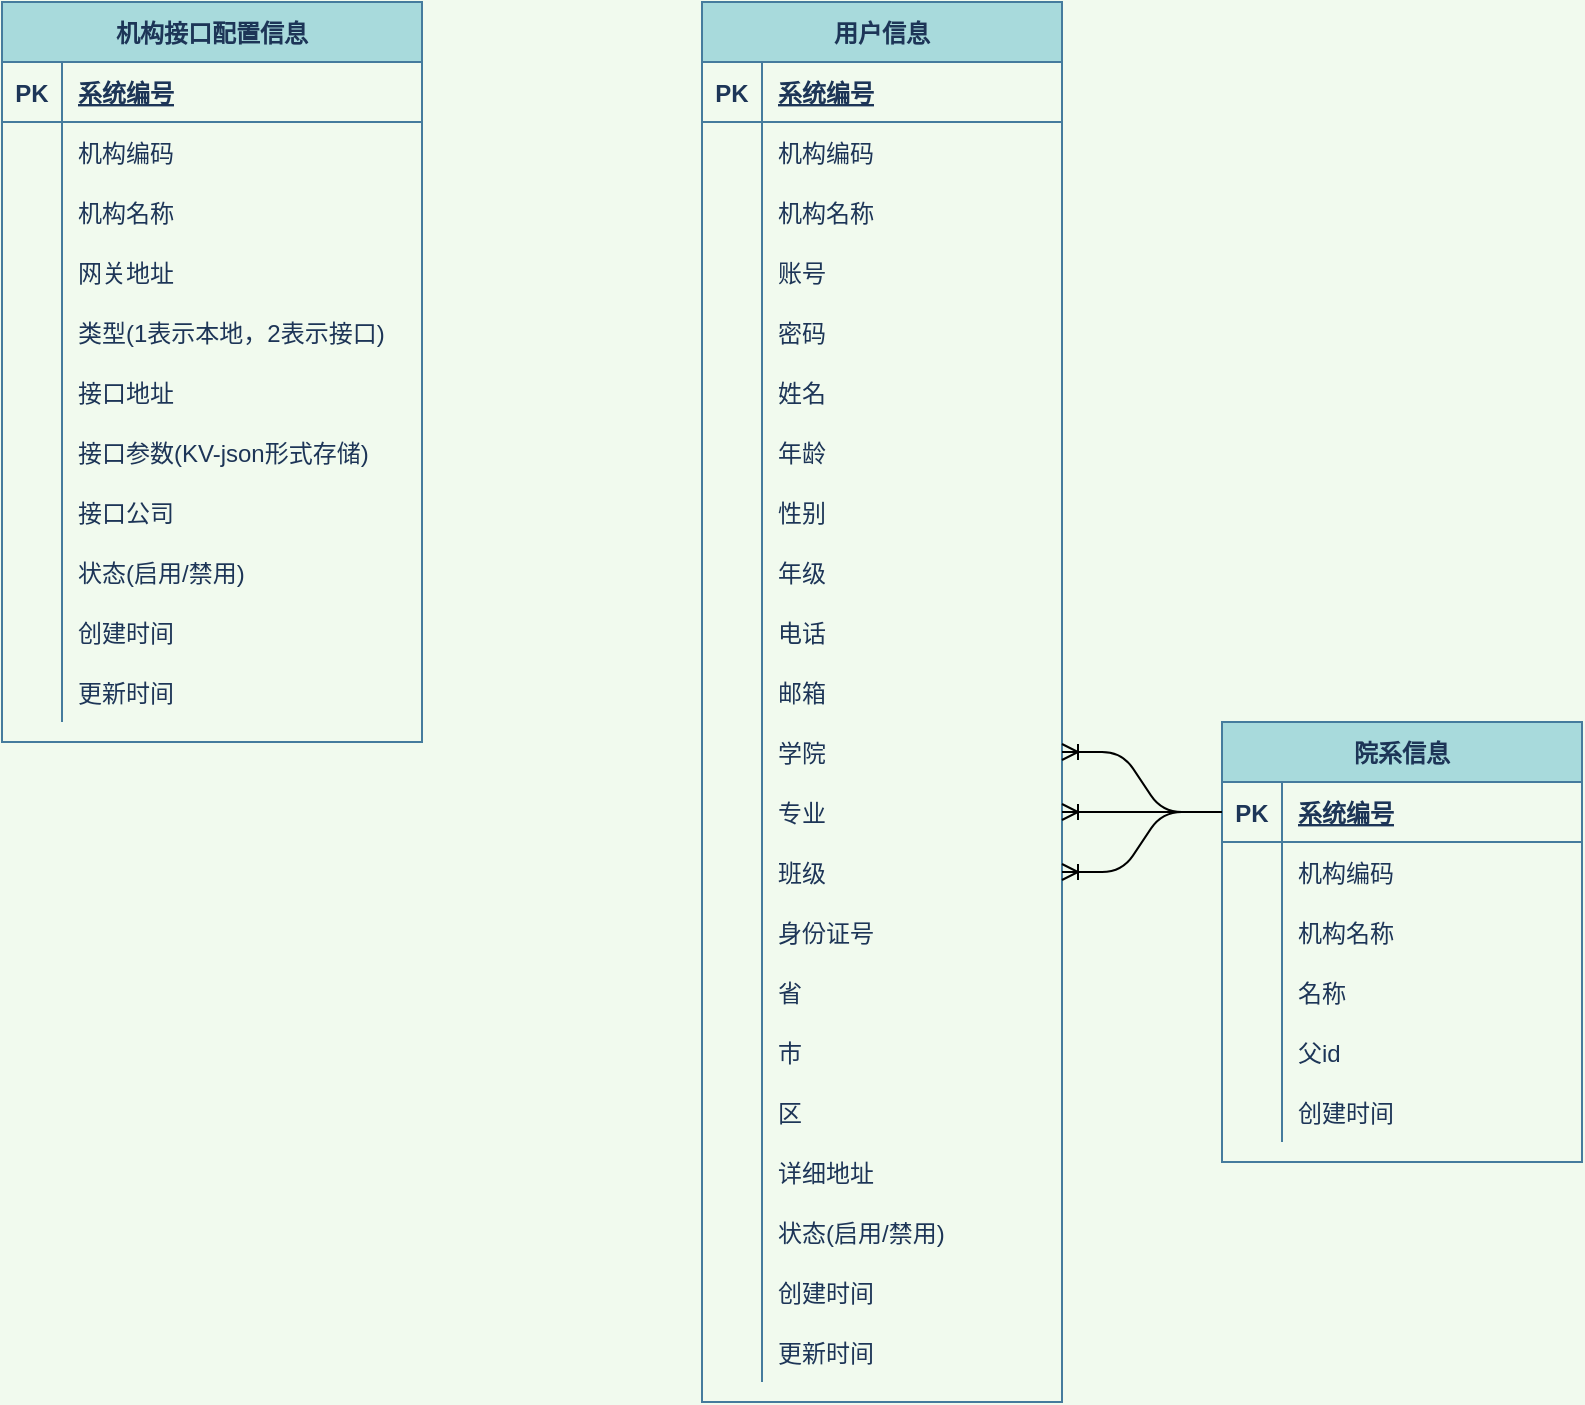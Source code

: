 <mxfile version="14.9.6" type="device"><diagram id="OzmGwdcdgqyYwZ8lBVjr" name="第 1 页"><mxGraphModel dx="1038" dy="607" grid="1" gridSize="10" guides="1" tooltips="1" connect="1" arrows="1" fold="1" page="1" pageScale="1" pageWidth="1169" pageHeight="1654" background="#F1FAEE" math="0" shadow="0"><root><mxCell id="0"/><mxCell id="1" parent="0"/><mxCell id="Kd8QJbTytY3tad-w9qJN-1" value="机构接口配置信息" style="shape=table;startSize=30;container=1;collapsible=1;childLayout=tableLayout;fixedRows=1;rowLines=0;fontStyle=1;align=center;resizeLast=1;fillColor=#A8DADC;strokeColor=#457B9D;fontColor=#1D3557;" parent="1" vertex="1"><mxGeometry x="90" y="90" width="210" height="370" as="geometry"/></mxCell><mxCell id="Kd8QJbTytY3tad-w9qJN-2" value="" style="shape=partialRectangle;collapsible=0;dropTarget=0;pointerEvents=0;fillColor=none;top=0;left=0;bottom=1;right=0;points=[[0,0.5],[1,0.5]];portConstraint=eastwest;strokeColor=#457B9D;fontColor=#1D3557;" parent="Kd8QJbTytY3tad-w9qJN-1" vertex="1"><mxGeometry y="30" width="210" height="30" as="geometry"/></mxCell><mxCell id="Kd8QJbTytY3tad-w9qJN-3" value="PK" style="shape=partialRectangle;connectable=0;fillColor=none;top=0;left=0;bottom=0;right=0;fontStyle=1;overflow=hidden;strokeColor=#457B9D;fontColor=#1D3557;" parent="Kd8QJbTytY3tad-w9qJN-2" vertex="1"><mxGeometry width="30" height="30" as="geometry"/></mxCell><mxCell id="Kd8QJbTytY3tad-w9qJN-4" value="系统编号" style="shape=partialRectangle;connectable=0;fillColor=none;top=0;left=0;bottom=0;right=0;align=left;spacingLeft=6;fontStyle=5;overflow=hidden;strokeColor=#457B9D;fontColor=#1D3557;" parent="Kd8QJbTytY3tad-w9qJN-2" vertex="1"><mxGeometry x="30" width="180" height="30" as="geometry"/></mxCell><mxCell id="Kd8QJbTytY3tad-w9qJN-5" value="" style="shape=partialRectangle;collapsible=0;dropTarget=0;pointerEvents=0;fillColor=none;top=0;left=0;bottom=0;right=0;points=[[0,0.5],[1,0.5]];portConstraint=eastwest;strokeColor=#457B9D;fontColor=#1D3557;" parent="Kd8QJbTytY3tad-w9qJN-1" vertex="1"><mxGeometry y="60" width="210" height="30" as="geometry"/></mxCell><mxCell id="Kd8QJbTytY3tad-w9qJN-6" value="" style="shape=partialRectangle;connectable=0;fillColor=none;top=0;left=0;bottom=0;right=0;editable=1;overflow=hidden;strokeColor=#457B9D;fontColor=#1D3557;" parent="Kd8QJbTytY3tad-w9qJN-5" vertex="1"><mxGeometry width="30" height="30" as="geometry"/></mxCell><mxCell id="Kd8QJbTytY3tad-w9qJN-7" value="机构编码" style="shape=partialRectangle;connectable=0;fillColor=none;top=0;left=0;bottom=0;right=0;align=left;spacingLeft=6;overflow=hidden;strokeColor=#457B9D;fontColor=#1D3557;" parent="Kd8QJbTytY3tad-w9qJN-5" vertex="1"><mxGeometry x="30" width="180" height="30" as="geometry"/></mxCell><mxCell id="Kd8QJbTytY3tad-w9qJN-8" value="" style="shape=partialRectangle;collapsible=0;dropTarget=0;pointerEvents=0;fillColor=none;top=0;left=0;bottom=0;right=0;points=[[0,0.5],[1,0.5]];portConstraint=eastwest;strokeColor=#457B9D;fontColor=#1D3557;" parent="Kd8QJbTytY3tad-w9qJN-1" vertex="1"><mxGeometry y="90" width="210" height="30" as="geometry"/></mxCell><mxCell id="Kd8QJbTytY3tad-w9qJN-9" value="" style="shape=partialRectangle;connectable=0;fillColor=none;top=0;left=0;bottom=0;right=0;editable=1;overflow=hidden;strokeColor=#457B9D;fontColor=#1D3557;" parent="Kd8QJbTytY3tad-w9qJN-8" vertex="1"><mxGeometry width="30" height="30" as="geometry"/></mxCell><mxCell id="Kd8QJbTytY3tad-w9qJN-10" value="机构名称" style="shape=partialRectangle;connectable=0;fillColor=none;top=0;left=0;bottom=0;right=0;align=left;spacingLeft=6;overflow=hidden;strokeColor=#457B9D;fontColor=#1D3557;" parent="Kd8QJbTytY3tad-w9qJN-8" vertex="1"><mxGeometry x="30" width="180" height="30" as="geometry"/></mxCell><mxCell id="Kd8QJbTytY3tad-w9qJN-11" value="" style="shape=partialRectangle;collapsible=0;dropTarget=0;pointerEvents=0;fillColor=none;top=0;left=0;bottom=0;right=0;points=[[0,0.5],[1,0.5]];portConstraint=eastwest;strokeColor=#457B9D;fontColor=#1D3557;" parent="Kd8QJbTytY3tad-w9qJN-1" vertex="1"><mxGeometry y="120" width="210" height="30" as="geometry"/></mxCell><mxCell id="Kd8QJbTytY3tad-w9qJN-12" value="" style="shape=partialRectangle;connectable=0;fillColor=none;top=0;left=0;bottom=0;right=0;editable=1;overflow=hidden;strokeColor=#457B9D;fontColor=#1D3557;" parent="Kd8QJbTytY3tad-w9qJN-11" vertex="1"><mxGeometry width="30" height="30" as="geometry"/></mxCell><mxCell id="Kd8QJbTytY3tad-w9qJN-13" value="网关地址" style="shape=partialRectangle;connectable=0;fillColor=none;top=0;left=0;bottom=0;right=0;align=left;spacingLeft=6;overflow=hidden;strokeColor=#457B9D;fontColor=#1D3557;" parent="Kd8QJbTytY3tad-w9qJN-11" vertex="1"><mxGeometry x="30" width="180" height="30" as="geometry"/></mxCell><mxCell id="j4gTVu1brAbMAGBxrQ6Y-1" style="shape=partialRectangle;collapsible=0;dropTarget=0;pointerEvents=0;fillColor=none;top=0;left=0;bottom=0;right=0;points=[[0,0.5],[1,0.5]];portConstraint=eastwest;strokeColor=#457B9D;fontColor=#1D3557;" parent="Kd8QJbTytY3tad-w9qJN-1" vertex="1"><mxGeometry y="150" width="210" height="30" as="geometry"/></mxCell><mxCell id="j4gTVu1brAbMAGBxrQ6Y-2" style="shape=partialRectangle;connectable=0;fillColor=none;top=0;left=0;bottom=0;right=0;editable=1;overflow=hidden;strokeColor=#457B9D;fontColor=#1D3557;" parent="j4gTVu1brAbMAGBxrQ6Y-1" vertex="1"><mxGeometry width="30" height="30" as="geometry"/></mxCell><mxCell id="j4gTVu1brAbMAGBxrQ6Y-3" value="类型(1表示本地，2表示接口)" style="shape=partialRectangle;connectable=0;fillColor=none;top=0;left=0;bottom=0;right=0;align=left;spacingLeft=6;overflow=hidden;strokeColor=#457B9D;fontColor=#1D3557;" parent="j4gTVu1brAbMAGBxrQ6Y-1" vertex="1"><mxGeometry x="30" width="180" height="30" as="geometry"/></mxCell><mxCell id="Kd8QJbTytY3tad-w9qJN-27" style="shape=partialRectangle;collapsible=0;dropTarget=0;pointerEvents=0;fillColor=none;top=0;left=0;bottom=0;right=0;points=[[0,0.5],[1,0.5]];portConstraint=eastwest;strokeColor=#457B9D;fontColor=#1D3557;" parent="Kd8QJbTytY3tad-w9qJN-1" vertex="1"><mxGeometry y="180" width="210" height="30" as="geometry"/></mxCell><mxCell id="Kd8QJbTytY3tad-w9qJN-28" style="shape=partialRectangle;connectable=0;fillColor=none;top=0;left=0;bottom=0;right=0;editable=1;overflow=hidden;strokeColor=#457B9D;fontColor=#1D3557;" parent="Kd8QJbTytY3tad-w9qJN-27" vertex="1"><mxGeometry width="30" height="30" as="geometry"/></mxCell><mxCell id="Kd8QJbTytY3tad-w9qJN-29" value="接口地址" style="shape=partialRectangle;connectable=0;fillColor=none;top=0;left=0;bottom=0;right=0;align=left;spacingLeft=6;overflow=hidden;strokeColor=#457B9D;fontColor=#1D3557;" parent="Kd8QJbTytY3tad-w9qJN-27" vertex="1"><mxGeometry x="30" width="180" height="30" as="geometry"/></mxCell><mxCell id="Kd8QJbTytY3tad-w9qJN-30" style="shape=partialRectangle;collapsible=0;dropTarget=0;pointerEvents=0;fillColor=none;top=0;left=0;bottom=0;right=0;points=[[0,0.5],[1,0.5]];portConstraint=eastwest;strokeColor=#457B9D;fontColor=#1D3557;" parent="Kd8QJbTytY3tad-w9qJN-1" vertex="1"><mxGeometry y="210" width="210" height="30" as="geometry"/></mxCell><mxCell id="Kd8QJbTytY3tad-w9qJN-31" style="shape=partialRectangle;connectable=0;fillColor=none;top=0;left=0;bottom=0;right=0;editable=1;overflow=hidden;strokeColor=#457B9D;fontColor=#1D3557;" parent="Kd8QJbTytY3tad-w9qJN-30" vertex="1"><mxGeometry width="30" height="30" as="geometry"/></mxCell><mxCell id="Kd8QJbTytY3tad-w9qJN-32" value="接口参数(KV-json形式存储)" style="shape=partialRectangle;connectable=0;fillColor=none;top=0;left=0;bottom=0;right=0;align=left;spacingLeft=6;overflow=hidden;strokeColor=#457B9D;fontColor=#1D3557;" parent="Kd8QJbTytY3tad-w9qJN-30" vertex="1"><mxGeometry x="30" width="180" height="30" as="geometry"/></mxCell><mxCell id="Kd8QJbTytY3tad-w9qJN-33" style="shape=partialRectangle;collapsible=0;dropTarget=0;pointerEvents=0;fillColor=none;top=0;left=0;bottom=0;right=0;points=[[0,0.5],[1,0.5]];portConstraint=eastwest;strokeColor=#457B9D;fontColor=#1D3557;" parent="Kd8QJbTytY3tad-w9qJN-1" vertex="1"><mxGeometry y="240" width="210" height="30" as="geometry"/></mxCell><mxCell id="Kd8QJbTytY3tad-w9qJN-34" style="shape=partialRectangle;connectable=0;fillColor=none;top=0;left=0;bottom=0;right=0;editable=1;overflow=hidden;strokeColor=#457B9D;fontColor=#1D3557;" parent="Kd8QJbTytY3tad-w9qJN-33" vertex="1"><mxGeometry width="30" height="30" as="geometry"/></mxCell><mxCell id="Kd8QJbTytY3tad-w9qJN-35" value="接口公司" style="shape=partialRectangle;connectable=0;fillColor=none;top=0;left=0;bottom=0;right=0;align=left;spacingLeft=6;overflow=hidden;strokeColor=#457B9D;fontColor=#1D3557;" parent="Kd8QJbTytY3tad-w9qJN-33" vertex="1"><mxGeometry x="30" width="180" height="30" as="geometry"/></mxCell><mxCell id="Kd8QJbTytY3tad-w9qJN-36" style="shape=partialRectangle;collapsible=0;dropTarget=0;pointerEvents=0;fillColor=none;top=0;left=0;bottom=0;right=0;points=[[0,0.5],[1,0.5]];portConstraint=eastwest;strokeColor=#457B9D;fontColor=#1D3557;" parent="Kd8QJbTytY3tad-w9qJN-1" vertex="1"><mxGeometry y="270" width="210" height="30" as="geometry"/></mxCell><mxCell id="Kd8QJbTytY3tad-w9qJN-37" style="shape=partialRectangle;connectable=0;fillColor=none;top=0;left=0;bottom=0;right=0;editable=1;overflow=hidden;strokeColor=#457B9D;fontColor=#1D3557;" parent="Kd8QJbTytY3tad-w9qJN-36" vertex="1"><mxGeometry width="30" height="30" as="geometry"/></mxCell><mxCell id="Kd8QJbTytY3tad-w9qJN-38" value="状态(启用/禁用)" style="shape=partialRectangle;connectable=0;fillColor=none;top=0;left=0;bottom=0;right=0;align=left;spacingLeft=6;overflow=hidden;strokeColor=#457B9D;fontColor=#1D3557;" parent="Kd8QJbTytY3tad-w9qJN-36" vertex="1"><mxGeometry x="30" width="180" height="30" as="geometry"/></mxCell><mxCell id="Kd8QJbTytY3tad-w9qJN-39" style="shape=partialRectangle;collapsible=0;dropTarget=0;pointerEvents=0;fillColor=none;top=0;left=0;bottom=0;right=0;points=[[0,0.5],[1,0.5]];portConstraint=eastwest;strokeColor=#457B9D;fontColor=#1D3557;" parent="Kd8QJbTytY3tad-w9qJN-1" vertex="1"><mxGeometry y="300" width="210" height="30" as="geometry"/></mxCell><mxCell id="Kd8QJbTytY3tad-w9qJN-40" style="shape=partialRectangle;connectable=0;fillColor=none;top=0;left=0;bottom=0;right=0;editable=1;overflow=hidden;strokeColor=#457B9D;fontColor=#1D3557;" parent="Kd8QJbTytY3tad-w9qJN-39" vertex="1"><mxGeometry width="30" height="30" as="geometry"/></mxCell><mxCell id="Kd8QJbTytY3tad-w9qJN-41" value="创建时间" style="shape=partialRectangle;connectable=0;fillColor=none;top=0;left=0;bottom=0;right=0;align=left;spacingLeft=6;overflow=hidden;strokeColor=#457B9D;fontColor=#1D3557;" parent="Kd8QJbTytY3tad-w9qJN-39" vertex="1"><mxGeometry x="30" width="180" height="30" as="geometry"/></mxCell><mxCell id="Kd8QJbTytY3tad-w9qJN-42" style="shape=partialRectangle;collapsible=0;dropTarget=0;pointerEvents=0;fillColor=none;top=0;left=0;bottom=0;right=0;points=[[0,0.5],[1,0.5]];portConstraint=eastwest;strokeColor=#457B9D;fontColor=#1D3557;" parent="Kd8QJbTytY3tad-w9qJN-1" vertex="1"><mxGeometry y="330" width="210" height="30" as="geometry"/></mxCell><mxCell id="Kd8QJbTytY3tad-w9qJN-43" style="shape=partialRectangle;connectable=0;fillColor=none;top=0;left=0;bottom=0;right=0;editable=1;overflow=hidden;strokeColor=#457B9D;fontColor=#1D3557;" parent="Kd8QJbTytY3tad-w9qJN-42" vertex="1"><mxGeometry width="30" height="30" as="geometry"/></mxCell><mxCell id="Kd8QJbTytY3tad-w9qJN-44" value="更新时间" style="shape=partialRectangle;connectable=0;fillColor=none;top=0;left=0;bottom=0;right=0;align=left;spacingLeft=6;overflow=hidden;strokeColor=#457B9D;fontColor=#1D3557;" parent="Kd8QJbTytY3tad-w9qJN-42" vertex="1"><mxGeometry x="30" width="180" height="30" as="geometry"/></mxCell><mxCell id="Kd8QJbTytY3tad-w9qJN-45" value="用户信息" style="shape=table;startSize=30;container=1;collapsible=1;childLayout=tableLayout;fixedRows=1;rowLines=0;fontStyle=1;align=center;resizeLast=1;fillColor=#A8DADC;strokeColor=#457B9D;fontColor=#1D3557;" parent="1" vertex="1"><mxGeometry x="440" y="90" width="180" height="700" as="geometry"/></mxCell><mxCell id="Kd8QJbTytY3tad-w9qJN-46" value="" style="shape=partialRectangle;collapsible=0;dropTarget=0;pointerEvents=0;fillColor=none;top=0;left=0;bottom=1;right=0;points=[[0,0.5],[1,0.5]];portConstraint=eastwest;strokeColor=#457B9D;fontColor=#1D3557;" parent="Kd8QJbTytY3tad-w9qJN-45" vertex="1"><mxGeometry y="30" width="180" height="30" as="geometry"/></mxCell><mxCell id="Kd8QJbTytY3tad-w9qJN-47" value="PK" style="shape=partialRectangle;connectable=0;fillColor=none;top=0;left=0;bottom=0;right=0;fontStyle=1;overflow=hidden;strokeColor=#457B9D;fontColor=#1D3557;" parent="Kd8QJbTytY3tad-w9qJN-46" vertex="1"><mxGeometry width="30" height="30" as="geometry"/></mxCell><mxCell id="Kd8QJbTytY3tad-w9qJN-48" value="系统编号" style="shape=partialRectangle;connectable=0;fillColor=none;top=0;left=0;bottom=0;right=0;align=left;spacingLeft=6;fontStyle=5;overflow=hidden;strokeColor=#457B9D;fontColor=#1D3557;" parent="Kd8QJbTytY3tad-w9qJN-46" vertex="1"><mxGeometry x="30" width="150" height="30" as="geometry"/></mxCell><mxCell id="Kd8QJbTytY3tad-w9qJN-49" value="" style="shape=partialRectangle;collapsible=0;dropTarget=0;pointerEvents=0;fillColor=none;top=0;left=0;bottom=0;right=0;points=[[0,0.5],[1,0.5]];portConstraint=eastwest;strokeColor=#457B9D;fontColor=#1D3557;" parent="Kd8QJbTytY3tad-w9qJN-45" vertex="1"><mxGeometry y="60" width="180" height="30" as="geometry"/></mxCell><mxCell id="Kd8QJbTytY3tad-w9qJN-50" value="" style="shape=partialRectangle;connectable=0;fillColor=none;top=0;left=0;bottom=0;right=0;editable=1;overflow=hidden;strokeColor=#457B9D;fontColor=#1D3557;" parent="Kd8QJbTytY3tad-w9qJN-49" vertex="1"><mxGeometry width="30" height="30" as="geometry"/></mxCell><mxCell id="Kd8QJbTytY3tad-w9qJN-51" value="机构编码" style="shape=partialRectangle;connectable=0;fillColor=none;top=0;left=0;bottom=0;right=0;align=left;spacingLeft=6;overflow=hidden;strokeColor=#457B9D;fontColor=#1D3557;" parent="Kd8QJbTytY3tad-w9qJN-49" vertex="1"><mxGeometry x="30" width="150" height="30" as="geometry"/></mxCell><mxCell id="Kd8QJbTytY3tad-w9qJN-52" value="" style="shape=partialRectangle;collapsible=0;dropTarget=0;pointerEvents=0;fillColor=none;top=0;left=0;bottom=0;right=0;points=[[0,0.5],[1,0.5]];portConstraint=eastwest;strokeColor=#457B9D;fontColor=#1D3557;" parent="Kd8QJbTytY3tad-w9qJN-45" vertex="1"><mxGeometry y="90" width="180" height="30" as="geometry"/></mxCell><mxCell id="Kd8QJbTytY3tad-w9qJN-53" value="" style="shape=partialRectangle;connectable=0;fillColor=none;top=0;left=0;bottom=0;right=0;editable=1;overflow=hidden;strokeColor=#457B9D;fontColor=#1D3557;" parent="Kd8QJbTytY3tad-w9qJN-52" vertex="1"><mxGeometry width="30" height="30" as="geometry"/></mxCell><mxCell id="Kd8QJbTytY3tad-w9qJN-54" value="机构名称" style="shape=partialRectangle;connectable=0;fillColor=none;top=0;left=0;bottom=0;right=0;align=left;spacingLeft=6;overflow=hidden;strokeColor=#457B9D;fontColor=#1D3557;" parent="Kd8QJbTytY3tad-w9qJN-52" vertex="1"><mxGeometry x="30" width="150" height="30" as="geometry"/></mxCell><mxCell id="Kd8QJbTytY3tad-w9qJN-64" style="shape=partialRectangle;collapsible=0;dropTarget=0;pointerEvents=0;fillColor=none;top=0;left=0;bottom=0;right=0;points=[[0,0.5],[1,0.5]];portConstraint=eastwest;strokeColor=#457B9D;fontColor=#1D3557;" parent="Kd8QJbTytY3tad-w9qJN-45" vertex="1"><mxGeometry y="120" width="180" height="30" as="geometry"/></mxCell><mxCell id="Kd8QJbTytY3tad-w9qJN-65" style="shape=partialRectangle;connectable=0;fillColor=none;top=0;left=0;bottom=0;right=0;editable=1;overflow=hidden;strokeColor=#457B9D;fontColor=#1D3557;" parent="Kd8QJbTytY3tad-w9qJN-64" vertex="1"><mxGeometry width="30" height="30" as="geometry"/></mxCell><mxCell id="Kd8QJbTytY3tad-w9qJN-66" value="账号" style="shape=partialRectangle;connectable=0;fillColor=none;top=0;left=0;bottom=0;right=0;align=left;spacingLeft=6;overflow=hidden;strokeColor=#457B9D;fontColor=#1D3557;" parent="Kd8QJbTytY3tad-w9qJN-64" vertex="1"><mxGeometry x="30" width="150" height="30" as="geometry"/></mxCell><mxCell id="Kd8QJbTytY3tad-w9qJN-67" style="shape=partialRectangle;collapsible=0;dropTarget=0;pointerEvents=0;fillColor=none;top=0;left=0;bottom=0;right=0;points=[[0,0.5],[1,0.5]];portConstraint=eastwest;strokeColor=#457B9D;fontColor=#1D3557;" parent="Kd8QJbTytY3tad-w9qJN-45" vertex="1"><mxGeometry y="150" width="180" height="30" as="geometry"/></mxCell><mxCell id="Kd8QJbTytY3tad-w9qJN-68" style="shape=partialRectangle;connectable=0;fillColor=none;top=0;left=0;bottom=0;right=0;editable=1;overflow=hidden;strokeColor=#457B9D;fontColor=#1D3557;" parent="Kd8QJbTytY3tad-w9qJN-67" vertex="1"><mxGeometry width="30" height="30" as="geometry"/></mxCell><mxCell id="Kd8QJbTytY3tad-w9qJN-69" value="密码" style="shape=partialRectangle;connectable=0;fillColor=none;top=0;left=0;bottom=0;right=0;align=left;spacingLeft=6;overflow=hidden;strokeColor=#457B9D;fontColor=#1D3557;" parent="Kd8QJbTytY3tad-w9qJN-67" vertex="1"><mxGeometry x="30" width="150" height="30" as="geometry"/></mxCell><mxCell id="Kd8QJbTytY3tad-w9qJN-55" value="" style="shape=partialRectangle;collapsible=0;dropTarget=0;pointerEvents=0;fillColor=none;top=0;left=0;bottom=0;right=0;points=[[0,0.5],[1,0.5]];portConstraint=eastwest;strokeColor=#457B9D;fontColor=#1D3557;" parent="Kd8QJbTytY3tad-w9qJN-45" vertex="1"><mxGeometry y="180" width="180" height="30" as="geometry"/></mxCell><mxCell id="Kd8QJbTytY3tad-w9qJN-56" value="" style="shape=partialRectangle;connectable=0;fillColor=none;top=0;left=0;bottom=0;right=0;editable=1;overflow=hidden;strokeColor=#457B9D;fontColor=#1D3557;" parent="Kd8QJbTytY3tad-w9qJN-55" vertex="1"><mxGeometry width="30" height="30" as="geometry"/></mxCell><mxCell id="Kd8QJbTytY3tad-w9qJN-57" value="姓名" style="shape=partialRectangle;connectable=0;fillColor=none;top=0;left=0;bottom=0;right=0;align=left;spacingLeft=6;overflow=hidden;strokeColor=#457B9D;fontColor=#1D3557;" parent="Kd8QJbTytY3tad-w9qJN-55" vertex="1"><mxGeometry x="30" width="150" height="30" as="geometry"/></mxCell><mxCell id="Kd8QJbTytY3tad-w9qJN-58" style="shape=partialRectangle;collapsible=0;dropTarget=0;pointerEvents=0;fillColor=none;top=0;left=0;bottom=0;right=0;points=[[0,0.5],[1,0.5]];portConstraint=eastwest;strokeColor=#457B9D;fontColor=#1D3557;" parent="Kd8QJbTytY3tad-w9qJN-45" vertex="1"><mxGeometry y="210" width="180" height="30" as="geometry"/></mxCell><mxCell id="Kd8QJbTytY3tad-w9qJN-59" style="shape=partialRectangle;connectable=0;fillColor=none;top=0;left=0;bottom=0;right=0;editable=1;overflow=hidden;strokeColor=#457B9D;fontColor=#1D3557;" parent="Kd8QJbTytY3tad-w9qJN-58" vertex="1"><mxGeometry width="30" height="30" as="geometry"/></mxCell><mxCell id="Kd8QJbTytY3tad-w9qJN-60" value="年龄" style="shape=partialRectangle;connectable=0;fillColor=none;top=0;left=0;bottom=0;right=0;align=left;spacingLeft=6;overflow=hidden;strokeColor=#457B9D;fontColor=#1D3557;" parent="Kd8QJbTytY3tad-w9qJN-58" vertex="1"><mxGeometry x="30" width="150" height="30" as="geometry"/></mxCell><mxCell id="Kd8QJbTytY3tad-w9qJN-61" style="shape=partialRectangle;collapsible=0;dropTarget=0;pointerEvents=0;fillColor=none;top=0;left=0;bottom=0;right=0;points=[[0,0.5],[1,0.5]];portConstraint=eastwest;strokeColor=#457B9D;fontColor=#1D3557;" parent="Kd8QJbTytY3tad-w9qJN-45" vertex="1"><mxGeometry y="240" width="180" height="30" as="geometry"/></mxCell><mxCell id="Kd8QJbTytY3tad-w9qJN-62" style="shape=partialRectangle;connectable=0;fillColor=none;top=0;left=0;bottom=0;right=0;editable=1;overflow=hidden;strokeColor=#457B9D;fontColor=#1D3557;" parent="Kd8QJbTytY3tad-w9qJN-61" vertex="1"><mxGeometry width="30" height="30" as="geometry"/></mxCell><mxCell id="Kd8QJbTytY3tad-w9qJN-63" value="性别" style="shape=partialRectangle;connectable=0;fillColor=none;top=0;left=0;bottom=0;right=0;align=left;spacingLeft=6;overflow=hidden;strokeColor=#457B9D;fontColor=#1D3557;" parent="Kd8QJbTytY3tad-w9qJN-61" vertex="1"><mxGeometry x="30" width="150" height="30" as="geometry"/></mxCell><mxCell id="Kd8QJbTytY3tad-w9qJN-109" style="shape=partialRectangle;collapsible=0;dropTarget=0;pointerEvents=0;fillColor=none;top=0;left=0;bottom=0;right=0;points=[[0,0.5],[1,0.5]];portConstraint=eastwest;strokeColor=#457B9D;fontColor=#1D3557;" parent="Kd8QJbTytY3tad-w9qJN-45" vertex="1"><mxGeometry y="270" width="180" height="30" as="geometry"/></mxCell><mxCell id="Kd8QJbTytY3tad-w9qJN-110" style="shape=partialRectangle;connectable=0;fillColor=none;top=0;left=0;bottom=0;right=0;editable=1;overflow=hidden;strokeColor=#457B9D;fontColor=#1D3557;" parent="Kd8QJbTytY3tad-w9qJN-109" vertex="1"><mxGeometry width="30" height="30" as="geometry"/></mxCell><mxCell id="Kd8QJbTytY3tad-w9qJN-111" value="年级" style="shape=partialRectangle;connectable=0;fillColor=none;top=0;left=0;bottom=0;right=0;align=left;spacingLeft=6;overflow=hidden;strokeColor=#457B9D;fontColor=#1D3557;" parent="Kd8QJbTytY3tad-w9qJN-109" vertex="1"><mxGeometry x="30" width="150" height="30" as="geometry"/></mxCell><mxCell id="Kd8QJbTytY3tad-w9qJN-70" style="shape=partialRectangle;collapsible=0;dropTarget=0;pointerEvents=0;fillColor=none;top=0;left=0;bottom=0;right=0;points=[[0,0.5],[1,0.5]];portConstraint=eastwest;strokeColor=#457B9D;fontColor=#1D3557;" parent="Kd8QJbTytY3tad-w9qJN-45" vertex="1"><mxGeometry y="300" width="180" height="30" as="geometry"/></mxCell><mxCell id="Kd8QJbTytY3tad-w9qJN-71" style="shape=partialRectangle;connectable=0;fillColor=none;top=0;left=0;bottom=0;right=0;editable=1;overflow=hidden;strokeColor=#457B9D;fontColor=#1D3557;" parent="Kd8QJbTytY3tad-w9qJN-70" vertex="1"><mxGeometry width="30" height="30" as="geometry"/></mxCell><mxCell id="Kd8QJbTytY3tad-w9qJN-72" value="电话" style="shape=partialRectangle;connectable=0;fillColor=none;top=0;left=0;bottom=0;right=0;align=left;spacingLeft=6;overflow=hidden;strokeColor=#457B9D;fontColor=#1D3557;" parent="Kd8QJbTytY3tad-w9qJN-70" vertex="1"><mxGeometry x="30" width="150" height="30" as="geometry"/></mxCell><mxCell id="Kd8QJbTytY3tad-w9qJN-73" style="shape=partialRectangle;collapsible=0;dropTarget=0;pointerEvents=0;fillColor=none;top=0;left=0;bottom=0;right=0;points=[[0,0.5],[1,0.5]];portConstraint=eastwest;strokeColor=#457B9D;fontColor=#1D3557;" parent="Kd8QJbTytY3tad-w9qJN-45" vertex="1"><mxGeometry y="330" width="180" height="30" as="geometry"/></mxCell><mxCell id="Kd8QJbTytY3tad-w9qJN-74" style="shape=partialRectangle;connectable=0;fillColor=none;top=0;left=0;bottom=0;right=0;editable=1;overflow=hidden;strokeColor=#457B9D;fontColor=#1D3557;" parent="Kd8QJbTytY3tad-w9qJN-73" vertex="1"><mxGeometry width="30" height="30" as="geometry"/></mxCell><mxCell id="Kd8QJbTytY3tad-w9qJN-75" value="邮箱" style="shape=partialRectangle;connectable=0;fillColor=none;top=0;left=0;bottom=0;right=0;align=left;spacingLeft=6;overflow=hidden;strokeColor=#457B9D;fontColor=#1D3557;" parent="Kd8QJbTytY3tad-w9qJN-73" vertex="1"><mxGeometry x="30" width="150" height="30" as="geometry"/></mxCell><mxCell id="Kd8QJbTytY3tad-w9qJN-76" style="shape=partialRectangle;collapsible=0;dropTarget=0;pointerEvents=0;fillColor=none;top=0;left=0;bottom=0;right=0;points=[[0,0.5],[1,0.5]];portConstraint=eastwest;strokeColor=#457B9D;fontColor=#1D3557;" parent="Kd8QJbTytY3tad-w9qJN-45" vertex="1"><mxGeometry y="360" width="180" height="30" as="geometry"/></mxCell><mxCell id="Kd8QJbTytY3tad-w9qJN-77" style="shape=partialRectangle;connectable=0;fillColor=none;top=0;left=0;bottom=0;right=0;editable=1;overflow=hidden;strokeColor=#457B9D;fontColor=#1D3557;" parent="Kd8QJbTytY3tad-w9qJN-76" vertex="1"><mxGeometry width="30" height="30" as="geometry"/></mxCell><mxCell id="Kd8QJbTytY3tad-w9qJN-78" value="学院" style="shape=partialRectangle;connectable=0;fillColor=none;top=0;left=0;bottom=0;right=0;align=left;spacingLeft=6;overflow=hidden;strokeColor=#457B9D;fontColor=#1D3557;" parent="Kd8QJbTytY3tad-w9qJN-76" vertex="1"><mxGeometry x="30" width="150" height="30" as="geometry"/></mxCell><mxCell id="Kd8QJbTytY3tad-w9qJN-79" style="shape=partialRectangle;collapsible=0;dropTarget=0;pointerEvents=0;fillColor=none;top=0;left=0;bottom=0;right=0;points=[[0,0.5],[1,0.5]];portConstraint=eastwest;strokeColor=#457B9D;fontColor=#1D3557;" parent="Kd8QJbTytY3tad-w9qJN-45" vertex="1"><mxGeometry y="390" width="180" height="30" as="geometry"/></mxCell><mxCell id="Kd8QJbTytY3tad-w9qJN-80" style="shape=partialRectangle;connectable=0;fillColor=none;top=0;left=0;bottom=0;right=0;editable=1;overflow=hidden;strokeColor=#457B9D;fontColor=#1D3557;" parent="Kd8QJbTytY3tad-w9qJN-79" vertex="1"><mxGeometry width="30" height="30" as="geometry"/></mxCell><mxCell id="Kd8QJbTytY3tad-w9qJN-81" value="专业" style="shape=partialRectangle;connectable=0;fillColor=none;top=0;left=0;bottom=0;right=0;align=left;spacingLeft=6;overflow=hidden;strokeColor=#457B9D;fontColor=#1D3557;" parent="Kd8QJbTytY3tad-w9qJN-79" vertex="1"><mxGeometry x="30" width="150" height="30" as="geometry"/></mxCell><mxCell id="Kd8QJbTytY3tad-w9qJN-82" style="shape=partialRectangle;collapsible=0;dropTarget=0;pointerEvents=0;fillColor=none;top=0;left=0;bottom=0;right=0;points=[[0,0.5],[1,0.5]];portConstraint=eastwest;strokeColor=#457B9D;fontColor=#1D3557;" parent="Kd8QJbTytY3tad-w9qJN-45" vertex="1"><mxGeometry y="420" width="180" height="30" as="geometry"/></mxCell><mxCell id="Kd8QJbTytY3tad-w9qJN-83" style="shape=partialRectangle;connectable=0;fillColor=none;top=0;left=0;bottom=0;right=0;editable=1;overflow=hidden;strokeColor=#457B9D;fontColor=#1D3557;" parent="Kd8QJbTytY3tad-w9qJN-82" vertex="1"><mxGeometry width="30" height="30" as="geometry"/></mxCell><mxCell id="Kd8QJbTytY3tad-w9qJN-84" value="班级" style="shape=partialRectangle;connectable=0;fillColor=none;top=0;left=0;bottom=0;right=0;align=left;spacingLeft=6;overflow=hidden;strokeColor=#457B9D;fontColor=#1D3557;" parent="Kd8QJbTytY3tad-w9qJN-82" vertex="1"><mxGeometry x="30" width="150" height="30" as="geometry"/></mxCell><mxCell id="Kd8QJbTytY3tad-w9qJN-85" style="shape=partialRectangle;collapsible=0;dropTarget=0;pointerEvents=0;fillColor=none;top=0;left=0;bottom=0;right=0;points=[[0,0.5],[1,0.5]];portConstraint=eastwest;strokeColor=#457B9D;fontColor=#1D3557;" parent="Kd8QJbTytY3tad-w9qJN-45" vertex="1"><mxGeometry y="450" width="180" height="30" as="geometry"/></mxCell><mxCell id="Kd8QJbTytY3tad-w9qJN-86" style="shape=partialRectangle;connectable=0;fillColor=none;top=0;left=0;bottom=0;right=0;editable=1;overflow=hidden;strokeColor=#457B9D;fontColor=#1D3557;" parent="Kd8QJbTytY3tad-w9qJN-85" vertex="1"><mxGeometry width="30" height="30" as="geometry"/></mxCell><mxCell id="Kd8QJbTytY3tad-w9qJN-87" value="身份证号" style="shape=partialRectangle;connectable=0;fillColor=none;top=0;left=0;bottom=0;right=0;align=left;spacingLeft=6;overflow=hidden;strokeColor=#457B9D;fontColor=#1D3557;" parent="Kd8QJbTytY3tad-w9qJN-85" vertex="1"><mxGeometry x="30" width="150" height="30" as="geometry"/></mxCell><mxCell id="Kd8QJbTytY3tad-w9qJN-115" style="shape=partialRectangle;collapsible=0;dropTarget=0;pointerEvents=0;fillColor=none;top=0;left=0;bottom=0;right=0;points=[[0,0.5],[1,0.5]];portConstraint=eastwest;strokeColor=#457B9D;fontColor=#1D3557;" parent="Kd8QJbTytY3tad-w9qJN-45" vertex="1"><mxGeometry y="480" width="180" height="30" as="geometry"/></mxCell><mxCell id="Kd8QJbTytY3tad-w9qJN-116" style="shape=partialRectangle;connectable=0;fillColor=none;top=0;left=0;bottom=0;right=0;editable=1;overflow=hidden;strokeColor=#457B9D;fontColor=#1D3557;" parent="Kd8QJbTytY3tad-w9qJN-115" vertex="1"><mxGeometry width="30" height="30" as="geometry"/></mxCell><mxCell id="Kd8QJbTytY3tad-w9qJN-117" value="省" style="shape=partialRectangle;connectable=0;fillColor=none;top=0;left=0;bottom=0;right=0;align=left;spacingLeft=6;overflow=hidden;strokeColor=#457B9D;fontColor=#1D3557;" parent="Kd8QJbTytY3tad-w9qJN-115" vertex="1"><mxGeometry x="30" width="150" height="30" as="geometry"/></mxCell><mxCell id="Kd8QJbTytY3tad-w9qJN-118" style="shape=partialRectangle;collapsible=0;dropTarget=0;pointerEvents=0;fillColor=none;top=0;left=0;bottom=0;right=0;points=[[0,0.5],[1,0.5]];portConstraint=eastwest;strokeColor=#457B9D;fontColor=#1D3557;" parent="Kd8QJbTytY3tad-w9qJN-45" vertex="1"><mxGeometry y="510" width="180" height="30" as="geometry"/></mxCell><mxCell id="Kd8QJbTytY3tad-w9qJN-119" style="shape=partialRectangle;connectable=0;fillColor=none;top=0;left=0;bottom=0;right=0;editable=1;overflow=hidden;strokeColor=#457B9D;fontColor=#1D3557;" parent="Kd8QJbTytY3tad-w9qJN-118" vertex="1"><mxGeometry width="30" height="30" as="geometry"/></mxCell><mxCell id="Kd8QJbTytY3tad-w9qJN-120" value="市" style="shape=partialRectangle;connectable=0;fillColor=none;top=0;left=0;bottom=0;right=0;align=left;spacingLeft=6;overflow=hidden;strokeColor=#457B9D;fontColor=#1D3557;" parent="Kd8QJbTytY3tad-w9qJN-118" vertex="1"><mxGeometry x="30" width="150" height="30" as="geometry"/></mxCell><mxCell id="Kd8QJbTytY3tad-w9qJN-121" style="shape=partialRectangle;collapsible=0;dropTarget=0;pointerEvents=0;fillColor=none;top=0;left=0;bottom=0;right=0;points=[[0,0.5],[1,0.5]];portConstraint=eastwest;strokeColor=#457B9D;fontColor=#1D3557;" parent="Kd8QJbTytY3tad-w9qJN-45" vertex="1"><mxGeometry y="540" width="180" height="30" as="geometry"/></mxCell><mxCell id="Kd8QJbTytY3tad-w9qJN-122" style="shape=partialRectangle;connectable=0;fillColor=none;top=0;left=0;bottom=0;right=0;editable=1;overflow=hidden;strokeColor=#457B9D;fontColor=#1D3557;" parent="Kd8QJbTytY3tad-w9qJN-121" vertex="1"><mxGeometry width="30" height="30" as="geometry"/></mxCell><mxCell id="Kd8QJbTytY3tad-w9qJN-123" value="区" style="shape=partialRectangle;connectable=0;fillColor=none;top=0;left=0;bottom=0;right=0;align=left;spacingLeft=6;overflow=hidden;strokeColor=#457B9D;fontColor=#1D3557;" parent="Kd8QJbTytY3tad-w9qJN-121" vertex="1"><mxGeometry x="30" width="150" height="30" as="geometry"/></mxCell><mxCell id="Kd8QJbTytY3tad-w9qJN-124" style="shape=partialRectangle;collapsible=0;dropTarget=0;pointerEvents=0;fillColor=none;top=0;left=0;bottom=0;right=0;points=[[0,0.5],[1,0.5]];portConstraint=eastwest;strokeColor=#457B9D;fontColor=#1D3557;" parent="Kd8QJbTytY3tad-w9qJN-45" vertex="1"><mxGeometry y="570" width="180" height="30" as="geometry"/></mxCell><mxCell id="Kd8QJbTytY3tad-w9qJN-125" style="shape=partialRectangle;connectable=0;fillColor=none;top=0;left=0;bottom=0;right=0;editable=1;overflow=hidden;strokeColor=#457B9D;fontColor=#1D3557;" parent="Kd8QJbTytY3tad-w9qJN-124" vertex="1"><mxGeometry width="30" height="30" as="geometry"/></mxCell><mxCell id="Kd8QJbTytY3tad-w9qJN-126" value="详细地址" style="shape=partialRectangle;connectable=0;fillColor=none;top=0;left=0;bottom=0;right=0;align=left;spacingLeft=6;overflow=hidden;strokeColor=#457B9D;fontColor=#1D3557;" parent="Kd8QJbTytY3tad-w9qJN-124" vertex="1"><mxGeometry x="30" width="150" height="30" as="geometry"/></mxCell><mxCell id="Kd8QJbTytY3tad-w9qJN-127" style="shape=partialRectangle;collapsible=0;dropTarget=0;pointerEvents=0;fillColor=none;top=0;left=0;bottom=0;right=0;points=[[0,0.5],[1,0.5]];portConstraint=eastwest;strokeColor=#457B9D;fontColor=#1D3557;" parent="Kd8QJbTytY3tad-w9qJN-45" vertex="1"><mxGeometry y="600" width="180" height="30" as="geometry"/></mxCell><mxCell id="Kd8QJbTytY3tad-w9qJN-128" style="shape=partialRectangle;connectable=0;fillColor=none;top=0;left=0;bottom=0;right=0;editable=1;overflow=hidden;strokeColor=#457B9D;fontColor=#1D3557;" parent="Kd8QJbTytY3tad-w9qJN-127" vertex="1"><mxGeometry width="30" height="30" as="geometry"/></mxCell><mxCell id="Kd8QJbTytY3tad-w9qJN-129" value="状态(启用/禁用)" style="shape=partialRectangle;connectable=0;fillColor=none;top=0;left=0;bottom=0;right=0;align=left;spacingLeft=6;overflow=hidden;strokeColor=#457B9D;fontColor=#1D3557;" parent="Kd8QJbTytY3tad-w9qJN-127" vertex="1"><mxGeometry x="30" width="150" height="30" as="geometry"/></mxCell><mxCell id="Kd8QJbTytY3tad-w9qJN-88" style="shape=partialRectangle;collapsible=0;dropTarget=0;pointerEvents=0;fillColor=none;top=0;left=0;bottom=0;right=0;points=[[0,0.5],[1,0.5]];portConstraint=eastwest;strokeColor=#457B9D;fontColor=#1D3557;" parent="Kd8QJbTytY3tad-w9qJN-45" vertex="1"><mxGeometry y="630" width="180" height="30" as="geometry"/></mxCell><mxCell id="Kd8QJbTytY3tad-w9qJN-89" style="shape=partialRectangle;connectable=0;fillColor=none;top=0;left=0;bottom=0;right=0;editable=1;overflow=hidden;strokeColor=#457B9D;fontColor=#1D3557;" parent="Kd8QJbTytY3tad-w9qJN-88" vertex="1"><mxGeometry width="30" height="30" as="geometry"/></mxCell><mxCell id="Kd8QJbTytY3tad-w9qJN-90" value="创建时间" style="shape=partialRectangle;connectable=0;fillColor=none;top=0;left=0;bottom=0;right=0;align=left;spacingLeft=6;overflow=hidden;strokeColor=#457B9D;fontColor=#1D3557;" parent="Kd8QJbTytY3tad-w9qJN-88" vertex="1"><mxGeometry x="30" width="150" height="30" as="geometry"/></mxCell><mxCell id="Kd8QJbTytY3tad-w9qJN-91" style="shape=partialRectangle;collapsible=0;dropTarget=0;pointerEvents=0;fillColor=none;top=0;left=0;bottom=0;right=0;points=[[0,0.5],[1,0.5]];portConstraint=eastwest;strokeColor=#457B9D;fontColor=#1D3557;" parent="Kd8QJbTytY3tad-w9qJN-45" vertex="1"><mxGeometry y="660" width="180" height="30" as="geometry"/></mxCell><mxCell id="Kd8QJbTytY3tad-w9qJN-92" style="shape=partialRectangle;connectable=0;fillColor=none;top=0;left=0;bottom=0;right=0;editable=1;overflow=hidden;strokeColor=#457B9D;fontColor=#1D3557;" parent="Kd8QJbTytY3tad-w9qJN-91" vertex="1"><mxGeometry width="30" height="30" as="geometry"/></mxCell><mxCell id="Kd8QJbTytY3tad-w9qJN-93" value="更新时间" style="shape=partialRectangle;connectable=0;fillColor=none;top=0;left=0;bottom=0;right=0;align=left;spacingLeft=6;overflow=hidden;strokeColor=#457B9D;fontColor=#1D3557;" parent="Kd8QJbTytY3tad-w9qJN-91" vertex="1"><mxGeometry x="30" width="150" height="30" as="geometry"/></mxCell><mxCell id="Kd8QJbTytY3tad-w9qJN-94" value="院系信息" style="shape=table;startSize=30;container=1;collapsible=1;childLayout=tableLayout;fixedRows=1;rowLines=0;fontStyle=1;align=center;resizeLast=1;fillColor=#A8DADC;strokeColor=#457B9D;fontColor=#1D3557;" parent="1" vertex="1"><mxGeometry x="700" y="450" width="180" height="220" as="geometry"/></mxCell><mxCell id="Kd8QJbTytY3tad-w9qJN-95" value="" style="shape=partialRectangle;collapsible=0;dropTarget=0;pointerEvents=0;fillColor=none;top=0;left=0;bottom=1;right=0;points=[[0,0.5],[1,0.5]];portConstraint=eastwest;strokeColor=#457B9D;fontColor=#1D3557;" parent="Kd8QJbTytY3tad-w9qJN-94" vertex="1"><mxGeometry y="30" width="180" height="30" as="geometry"/></mxCell><mxCell id="Kd8QJbTytY3tad-w9qJN-96" value="PK" style="shape=partialRectangle;connectable=0;fillColor=none;top=0;left=0;bottom=0;right=0;fontStyle=1;overflow=hidden;strokeColor=#457B9D;fontColor=#1D3557;" parent="Kd8QJbTytY3tad-w9qJN-95" vertex="1"><mxGeometry width="30" height="30" as="geometry"/></mxCell><mxCell id="Kd8QJbTytY3tad-w9qJN-97" value="系统编号" style="shape=partialRectangle;connectable=0;fillColor=none;top=0;left=0;bottom=0;right=0;align=left;spacingLeft=6;fontStyle=5;overflow=hidden;strokeColor=#457B9D;fontColor=#1D3557;" parent="Kd8QJbTytY3tad-w9qJN-95" vertex="1"><mxGeometry x="30" width="150" height="30" as="geometry"/></mxCell><mxCell id="sVDH7D-O79vmgNcKKwj_-1" style="shape=partialRectangle;collapsible=0;dropTarget=0;pointerEvents=0;fillColor=none;top=0;left=0;bottom=0;right=0;points=[[0,0.5],[1,0.5]];portConstraint=eastwest;strokeColor=#457B9D;fontColor=#1D3557;" parent="Kd8QJbTytY3tad-w9qJN-94" vertex="1"><mxGeometry y="60" width="180" height="30" as="geometry"/></mxCell><mxCell id="sVDH7D-O79vmgNcKKwj_-2" style="shape=partialRectangle;connectable=0;fillColor=none;top=0;left=0;bottom=0;right=0;editable=1;overflow=hidden;strokeColor=#457B9D;fontColor=#1D3557;" parent="sVDH7D-O79vmgNcKKwj_-1" vertex="1"><mxGeometry width="30" height="30" as="geometry"/></mxCell><mxCell id="sVDH7D-O79vmgNcKKwj_-3" value="机构编码" style="shape=partialRectangle;connectable=0;fillColor=none;top=0;left=0;bottom=0;right=0;align=left;spacingLeft=6;overflow=hidden;strokeColor=#457B9D;fontColor=#1D3557;" parent="sVDH7D-O79vmgNcKKwj_-1" vertex="1"><mxGeometry x="30" width="150" height="30" as="geometry"/></mxCell><mxCell id="sVDH7D-O79vmgNcKKwj_-4" style="shape=partialRectangle;collapsible=0;dropTarget=0;pointerEvents=0;fillColor=none;top=0;left=0;bottom=0;right=0;points=[[0,0.5],[1,0.5]];portConstraint=eastwest;strokeColor=#457B9D;fontColor=#1D3557;" parent="Kd8QJbTytY3tad-w9qJN-94" vertex="1"><mxGeometry y="90" width="180" height="30" as="geometry"/></mxCell><mxCell id="sVDH7D-O79vmgNcKKwj_-5" style="shape=partialRectangle;connectable=0;fillColor=none;top=0;left=0;bottom=0;right=0;editable=1;overflow=hidden;strokeColor=#457B9D;fontColor=#1D3557;" parent="sVDH7D-O79vmgNcKKwj_-4" vertex="1"><mxGeometry width="30" height="30" as="geometry"/></mxCell><mxCell id="sVDH7D-O79vmgNcKKwj_-6" value="机构名称" style="shape=partialRectangle;connectable=0;fillColor=none;top=0;left=0;bottom=0;right=0;align=left;spacingLeft=6;overflow=hidden;strokeColor=#457B9D;fontColor=#1D3557;" parent="sVDH7D-O79vmgNcKKwj_-4" vertex="1"><mxGeometry x="30" width="150" height="30" as="geometry"/></mxCell><mxCell id="Kd8QJbTytY3tad-w9qJN-98" value="" style="shape=partialRectangle;collapsible=0;dropTarget=0;pointerEvents=0;fillColor=none;top=0;left=0;bottom=0;right=0;points=[[0,0.5],[1,0.5]];portConstraint=eastwest;strokeColor=#457B9D;fontColor=#1D3557;" parent="Kd8QJbTytY3tad-w9qJN-94" vertex="1"><mxGeometry y="120" width="180" height="30" as="geometry"/></mxCell><mxCell id="Kd8QJbTytY3tad-w9qJN-99" value="" style="shape=partialRectangle;connectable=0;fillColor=none;top=0;left=0;bottom=0;right=0;editable=1;overflow=hidden;strokeColor=#457B9D;fontColor=#1D3557;" parent="Kd8QJbTytY3tad-w9qJN-98" vertex="1"><mxGeometry width="30" height="30" as="geometry"/></mxCell><mxCell id="Kd8QJbTytY3tad-w9qJN-100" value="名称" style="shape=partialRectangle;connectable=0;fillColor=none;top=0;left=0;bottom=0;right=0;align=left;spacingLeft=6;overflow=hidden;strokeColor=#457B9D;fontColor=#1D3557;" parent="Kd8QJbTytY3tad-w9qJN-98" vertex="1"><mxGeometry x="30" width="150" height="30" as="geometry"/></mxCell><mxCell id="Kd8QJbTytY3tad-w9qJN-101" value="" style="shape=partialRectangle;collapsible=0;dropTarget=0;pointerEvents=0;fillColor=none;top=0;left=0;bottom=0;right=0;points=[[0,0.5],[1,0.5]];portConstraint=eastwest;strokeColor=#457B9D;fontColor=#1D3557;" parent="Kd8QJbTytY3tad-w9qJN-94" vertex="1"><mxGeometry y="150" width="180" height="30" as="geometry"/></mxCell><mxCell id="Kd8QJbTytY3tad-w9qJN-102" value="" style="shape=partialRectangle;connectable=0;fillColor=none;top=0;left=0;bottom=0;right=0;editable=1;overflow=hidden;strokeColor=#457B9D;fontColor=#1D3557;" parent="Kd8QJbTytY3tad-w9qJN-101" vertex="1"><mxGeometry width="30" height="30" as="geometry"/></mxCell><mxCell id="Kd8QJbTytY3tad-w9qJN-103" value="父id" style="shape=partialRectangle;connectable=0;fillColor=none;top=0;left=0;bottom=0;right=0;align=left;spacingLeft=6;overflow=hidden;strokeColor=#457B9D;fontColor=#1D3557;" parent="Kd8QJbTytY3tad-w9qJN-101" vertex="1"><mxGeometry x="30" width="150" height="30" as="geometry"/></mxCell><mxCell id="Kd8QJbTytY3tad-w9qJN-104" value="" style="shape=partialRectangle;collapsible=0;dropTarget=0;pointerEvents=0;fillColor=none;top=0;left=0;bottom=0;right=0;points=[[0,0.5],[1,0.5]];portConstraint=eastwest;strokeColor=#457B9D;fontColor=#1D3557;" parent="Kd8QJbTytY3tad-w9qJN-94" vertex="1"><mxGeometry y="180" width="180" height="30" as="geometry"/></mxCell><mxCell id="Kd8QJbTytY3tad-w9qJN-105" value="" style="shape=partialRectangle;connectable=0;fillColor=none;top=0;left=0;bottom=0;right=0;editable=1;overflow=hidden;strokeColor=#457B9D;fontColor=#1D3557;" parent="Kd8QJbTytY3tad-w9qJN-104" vertex="1"><mxGeometry width="30" height="30" as="geometry"/></mxCell><mxCell id="Kd8QJbTytY3tad-w9qJN-106" value="创建时间" style="shape=partialRectangle;connectable=0;fillColor=none;top=0;left=0;bottom=0;right=0;align=left;spacingLeft=6;overflow=hidden;strokeColor=#457B9D;fontColor=#1D3557;" parent="Kd8QJbTytY3tad-w9qJN-104" vertex="1"><mxGeometry x="30" width="150" height="30" as="geometry"/></mxCell><mxCell id="QLFKUMWNLqBIqjRD5W0A-2" value="" style="edgeStyle=entityRelationEdgeStyle;fontSize=12;html=1;endArrow=ERoneToMany;entryX=1;entryY=0.5;entryDx=0;entryDy=0;" edge="1" parent="1" source="Kd8QJbTytY3tad-w9qJN-95" target="Kd8QJbTytY3tad-w9qJN-76"><mxGeometry width="100" height="100" relative="1" as="geometry"><mxPoint x="970" y="160" as="sourcePoint"/><mxPoint x="930" y="490" as="targetPoint"/></mxGeometry></mxCell><mxCell id="QLFKUMWNLqBIqjRD5W0A-3" value="" style="edgeStyle=entityRelationEdgeStyle;fontSize=12;html=1;endArrow=ERoneToMany;entryX=1;entryY=0.5;entryDx=0;entryDy=0;exitX=0;exitY=0.5;exitDx=0;exitDy=0;" edge="1" parent="1" source="Kd8QJbTytY3tad-w9qJN-95" target="Kd8QJbTytY3tad-w9qJN-79"><mxGeometry width="100" height="100" relative="1" as="geometry"><mxPoint x="740" y="495" as="sourcePoint"/><mxPoint x="580" y="520" as="targetPoint"/></mxGeometry></mxCell><mxCell id="QLFKUMWNLqBIqjRD5W0A-4" value="" style="edgeStyle=entityRelationEdgeStyle;fontSize=12;html=1;endArrow=ERoneToMany;entryX=1;entryY=0.5;entryDx=0;entryDy=0;exitX=0;exitY=0.5;exitDx=0;exitDy=0;" edge="1" parent="1" source="Kd8QJbTytY3tad-w9qJN-95" target="Kd8QJbTytY3tad-w9qJN-82"><mxGeometry width="100" height="100" relative="1" as="geometry"><mxPoint x="480" y="620" as="sourcePoint"/><mxPoint x="580" y="520" as="targetPoint"/></mxGeometry></mxCell></root></mxGraphModel></diagram></mxfile>